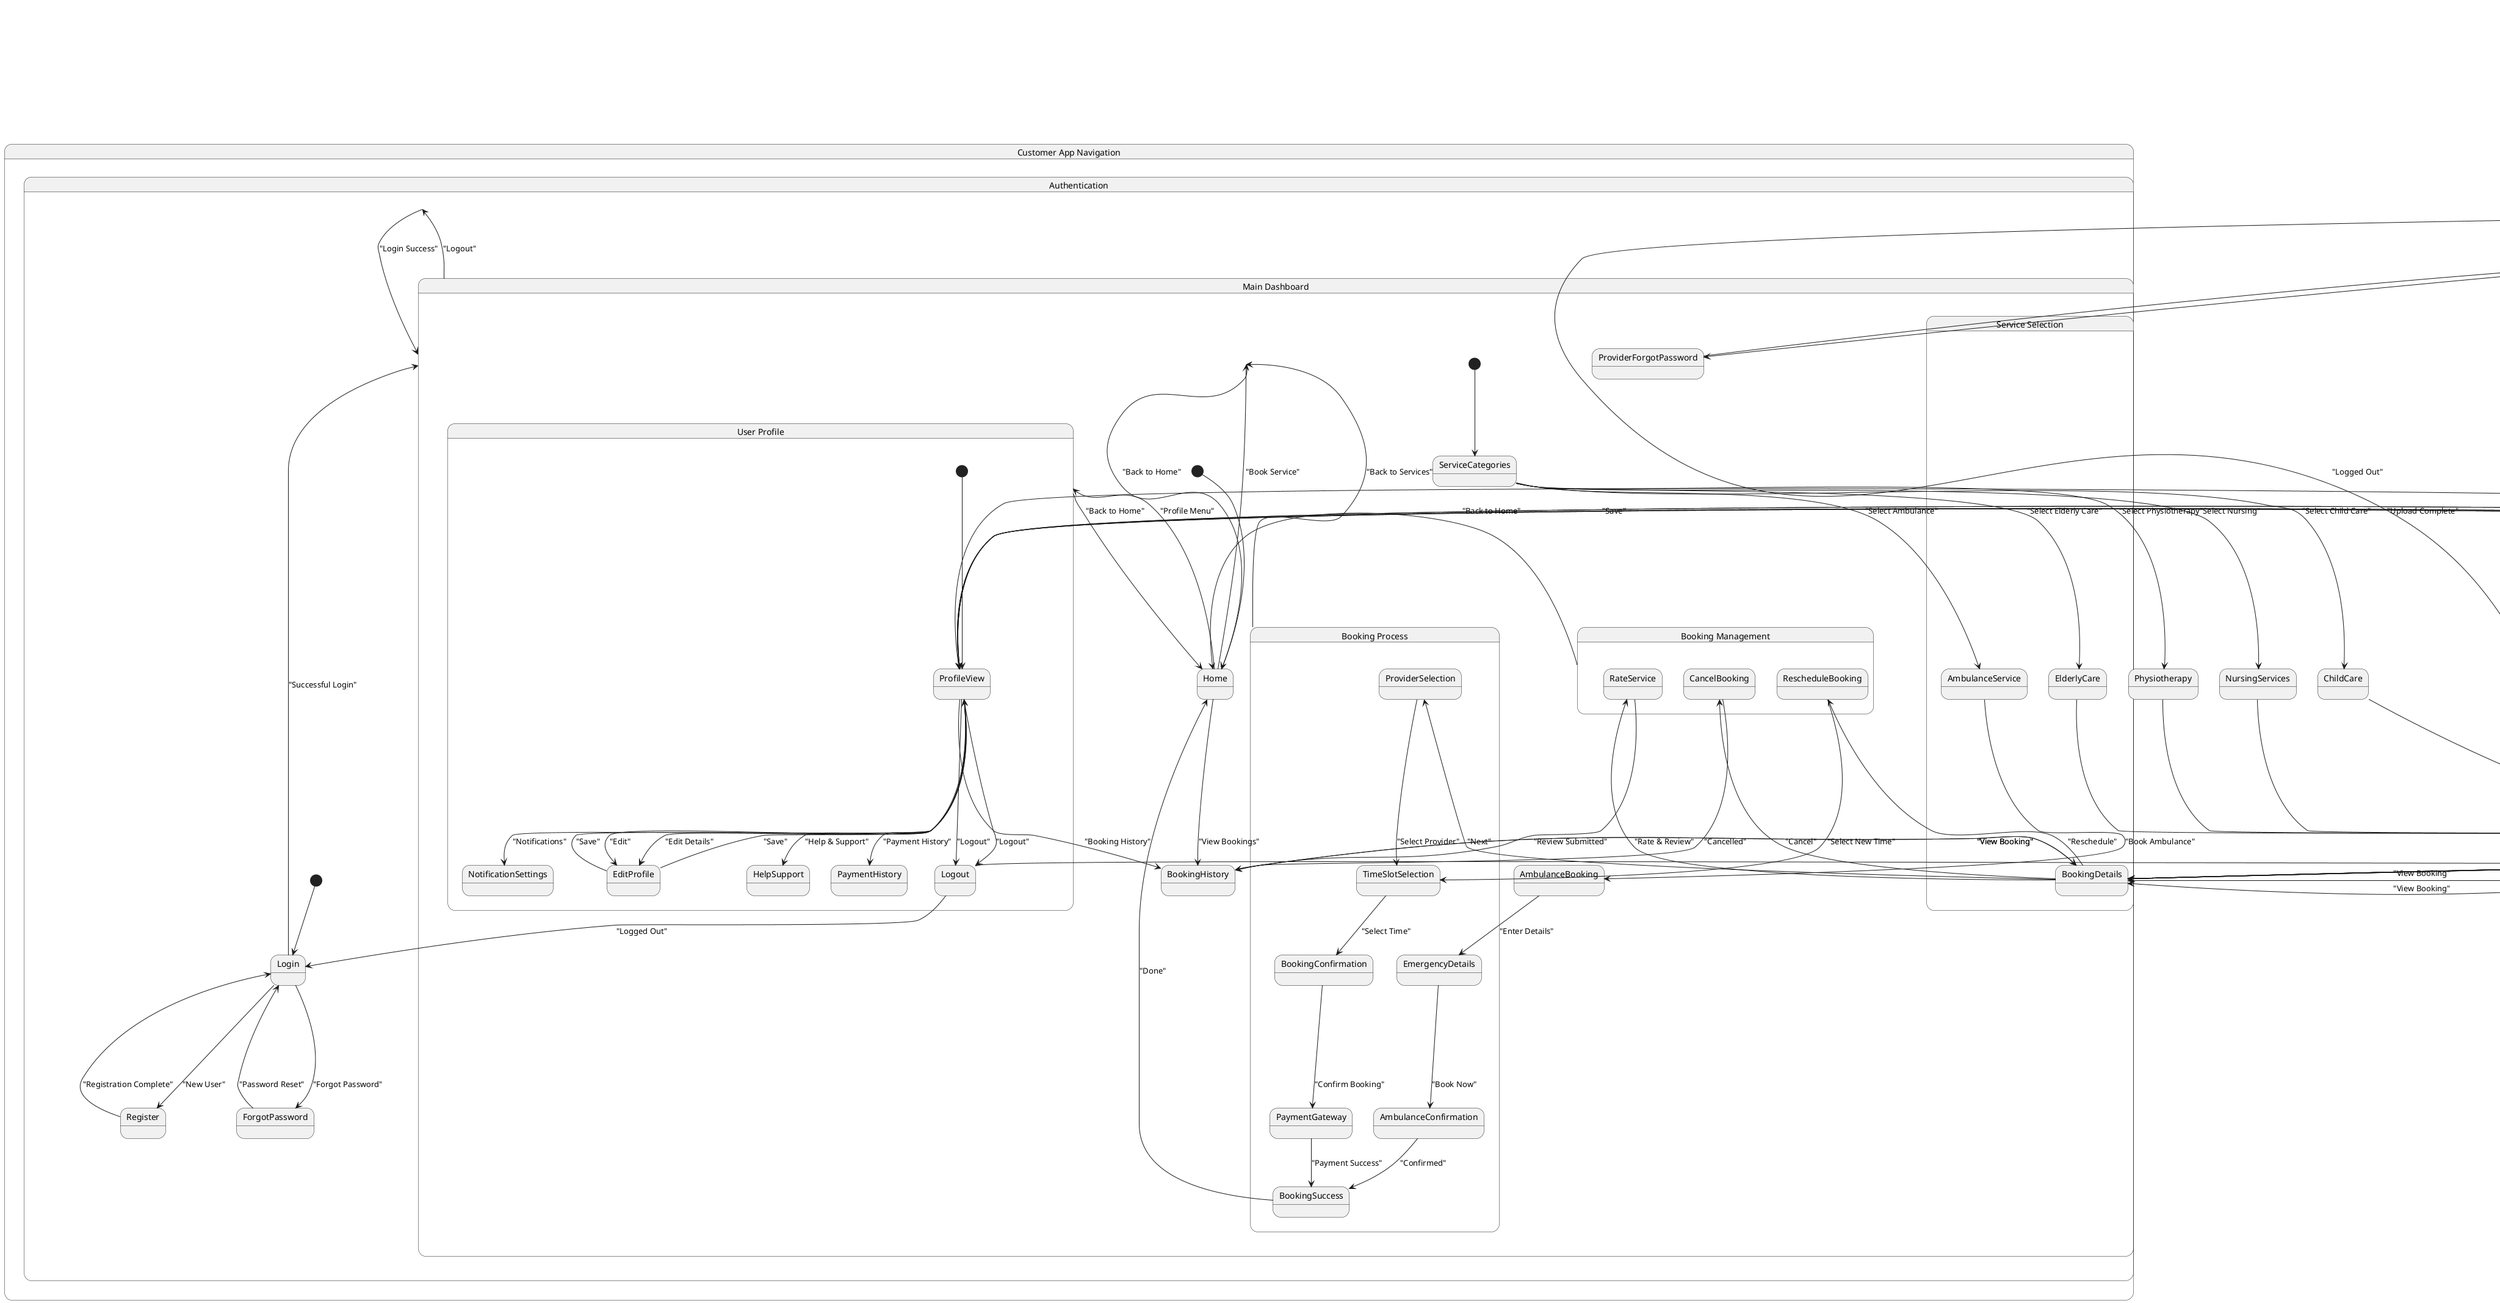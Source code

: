 @startuml

title "UI Navigation Flow - Lucknow Nursing Healthcare Services MVP"

' Customer Mobile App Navigation
state "Customer App Navigation" as CustomerNav {
    
    state "Authentication" as Auth {
        [*] --> Login
        Login --> Register : "New User"
        Register --> Login : "Registration Complete"
        Login --> ForgotPassword : "Forgot Password"
        ForgotPassword --> Login : "Password Reset"
        Login --> Dashboard : "Successful Login"
    }
    
    state "Main Dashboard" as Dashboard {
        [*] --> Home
        Home --> ServiceSelection : "Book Service"
        Home --> BookingHistory : "View Bookings"
        Home --> Profile : "Profile Menu"
        
        state "Service Selection" as ServiceSelection {
            [*] --> ServiceCategories
            ServiceCategories --> NursingServices : "Select Nursing"
            ServiceCategories --> ChildCare : "Select Child Care"
            ServiceCategories --> ElderlyCare : "Select Elderly Care"
            ServiceCategories --> Physiotherapy : "Select Physiotherapy"
            ServiceCategories --> AmbulanceService : "Select Ambulance"
            
            NursingServices --> BookingDetails : "Select Service"
            ChildCare --> BookingDetails : "Select Service"
            ElderlyCare --> BookingDetails : "Select Service"
            Physiotherapy --> BookingDetails : "Select Service"
            AmbulanceService --> AmbulanceBooking : "Book Ambulance"
        }
        
        state "Booking Process" as BookingProcess {
            BookingDetails --> ProviderSelection : "Next"
            ProviderSelection --> TimeSlotSelection : "Select Provider"
            TimeSlotSelection --> BookingConfirmation : "Select Time"
            BookingConfirmation --> PaymentGateway : "Confirm Booking"
            PaymentGateway --> BookingSuccess : "Payment Success"
            BookingSuccess --> Home : "Done"
            
            AmbulanceBooking --> EmergencyDetails : "Enter Details"
            EmergencyDetails --> AmbulanceConfirmation : "Book Now"
            AmbulanceConfirmation --> BookingSuccess : "Confirmed"
        }
        
        state "Booking Management" as BookingManagement {
            BookingHistory --> BookingDetails : "View Booking"
            BookingDetails --> RescheduleBooking : "Reschedule"
            BookingDetails --> CancelBooking : "Cancel"
            BookingDetails --> RateService : "Rate & Review"
            
            RescheduleBooking --> TimeSlotSelection : "Select New Time"
            CancelBooking --> BookingHistory : "Cancelled"
            RateService --> BookingHistory : "Review Submitted"
        }
        
        state "User Profile" as Profile {
            [*] --> ProfileView
            ProfileView --> EditProfile : "Edit"
            ProfileView --> BookingHistory : "Booking History"
            ProfileView --> PaymentHistory : "Payment History"
            ProfileView --> NotificationSettings : "Notifications"
            ProfileView --> HelpSupport : "Help & Support"
            ProfileView --> Logout : "Logout"
            
            EditProfile --> ProfileView : "Save"
            BookingHistory --> BookingDetails : "View Booking"
            Logout --> Login : "Logged Out"
        }
    }
}

' Provider Web Dashboard Navigation
state "Provider Dashboard Navigation" as ProviderNav {
    
    state "Provider Authentication" as ProviderAuth {
        [*] --> ProviderLogin
        ProviderLogin --> ProviderDashboard : "Successful Login"
        ProviderLogin --> ProviderForgotPassword : "Forgot Password"
        ProviderForgotPassword --> ProviderLogin : "Password Reset"
    }
    
    state "Provider Dashboard" as ProviderDashboard {
        [*] --> DashboardOverview
        DashboardOverview --> AssignedBookings : "View Bookings"
        DashboardOverview --> Earnings : "View Earnings"
        DashboardOverview --> ProviderProfile : "Profile"
        
        state "Booking Management" as AssignedBookings {
            [*] --> BookingsList
            BookingsList --> BookingDetails : "View Booking"
            BookingsList --> FilterBookings : "Filter/Search"
            BookingDetails --> UpdateStatus : "Update Status"
            BookingDetails --> AddNotes : "Add Notes"
            UpdateStatus --> BookingDetails : "Status Updated"
            AddNotes --> BookingDetails : "Notes Added"
        }
        
        state "Earnings Management" as Earnings {
            [*] --> EarningsOverview
            EarningsOverview --> EarningsHistory : "View History"
            EarningsOverview --> PaymentDetails : "Payment Details"
            EarningsHistory --> PaymentDetails : "View Payment"
        }
        
        state "Provider Profile" as ProviderProfile {
            [*] --> ProfileView
            ProfileView --> EditProfile : "Edit Details"
            ProfileView --> AvailabilitySettings : "Set Availability"
            ProfileView --> DocumentManagement : "Manage Documents"
            ProfileView --> ChangePassword : "Change Password"
            ProfileView --> Logout : "Logout"
            
            EditProfile --> ProfileView : "Save"
            AvailabilitySettings --> ProfileView : "Save"
            DocumentManagement --> ProfileView : "Upload Complete"
            ChangePassword --> ProfileView : "Password Changed"
            Logout --> ProviderLogin : "Logged Out"
        }
    }
}

' Admin Web Dashboard Navigation
state "Admin Dashboard Navigation" as AdminNav {
    
    state "Admin Authentication" as AdminAuth {
        [*] --> AdminLogin
        AdminLogin --> AdminDashboard : "Successful Login"
        AdminLogin --> AdminForgotPassword : "Forgot Password"
        AdminForgotPassword --> AdminLogin : "Password Reset"
    }
    
    state "Admin Dashboard" as AdminDashboard {
        [*] --> DashboardOverview
        DashboardOverview --> BookingsManagement : "Manage Bookings"
        DashboardOverview --> ProvidersManagement : "Manage Providers"
        DashboardOverview --> UsersManagement : "Manage Users"
        DashboardOverview --> ServicesManagement : "Manage Services"
        DashboardOverview --> BasicAnalytics : "View Analytics"
        DashboardOverview --> Settings : "Settings"
        
        state "Bookings Management" as BookingsManagement {
            [*] --> BookingsList
            BookingsList --> BookingDetails : "View Booking"
            BookingsList --> FilterBookings : "Filter/Search"
            BookingDetails --> AssignProvider : "Assign Provider"
            BookingDetails --> UpdateStatus : "Update Status"
            BookingDetails --> ContactCustomer : "Contact Customer"
            AssignProvider --> BookingDetails : "Provider Assigned"
            UpdateStatus --> BookingDetails : "Status Updated"
        }
        
        state "Providers Management" as ProvidersManagement {
            [*] --> ProvidersList
            ProvidersList --> ProviderDetails : "View Provider"
            ProvidersList --> AddProvider : "Add New Provider"
            ProviderDetails --> EditProvider : "Edit Details"
            ProviderDetails --> ProviderSchedule : "Manage Schedule"
            ProviderDetails --> ProviderPerformance : "View Performance"
            AddProvider --> ProvidersList : "Provider Added"
            EditProvider --> ProviderDetails : "Changes Saved"
        }
        
        state "Users Management" as UsersManagement {
            [*] --> UsersList
            UsersList --> UserDetails : "View User"
            UsersList --> FilterUsers : "Filter/Search"
            UserDetails --> EditUser : "Edit User"
            UserDetails --> UserBookings : "View Bookings"
            EditUser --> UserDetails : "Changes Saved"
        }
        
        state "Services Management" as ServicesManagement {
            [*] --> ServicesList
            ServicesList --> ServiceDetails : "View Service"
            ServicesList --> AddService : "Add New Service"
            ServiceDetails --> EditService : "Edit Service"
            ServiceDetails --> ServicePricing : "Manage Pricing"
            AddService --> ServicesList : "Service Added"
            EditService --> ServiceDetails : "Changes Saved"
        }
        
        state "Basic Analytics" as BasicAnalytics {
            [*] --> RevenueReports
            RevenueReports --> BookingAnalytics : "Booking Trends"
            RevenueReports --> ProviderAnalytics : "Provider Performance"
            RevenueReports --> CustomerAnalytics : "Customer Insights"
            RevenueReports --> ExportReports : "Export Data"
        }
    }
}

' Navigation between main sections
Auth --> Dashboard : "Login Success"
Dashboard --> Auth : "Logout"
ProviderAuth --> ProviderDashboard : "Provider Login Success"
ProviderDashboard --> ProviderAuth : "Provider Logout"
AdminAuth --> AdminDashboard : "Admin Login Success"
AdminDashboard --> AdminAuth : "Admin Logout"

' Back navigation paths
ServiceSelection --> Home : "Back to Home"
BookingProcess --> ServiceSelection : "Back to Services"
BookingManagement --> Home : "Back to Home"
Profile --> Home : "Back to Home"

AssignedBookings --> DashboardOverview : "Back to Dashboard"
Earnings --> DashboardOverview : "Back to Dashboard"
ProviderProfile --> DashboardOverview : "Back to Dashboard"

BookingsManagement --> DashboardOverview : "Back to Dashboard"
ProvidersManagement --> DashboardOverview : "Back to Dashboard"
UsersManagement --> DashboardOverview : "Back to Dashboard"
ServicesManagement --> DashboardOverview : "Back to Dashboard"
BasicAnalytics --> DashboardOverview : "Back to Dashboard"

@enduml